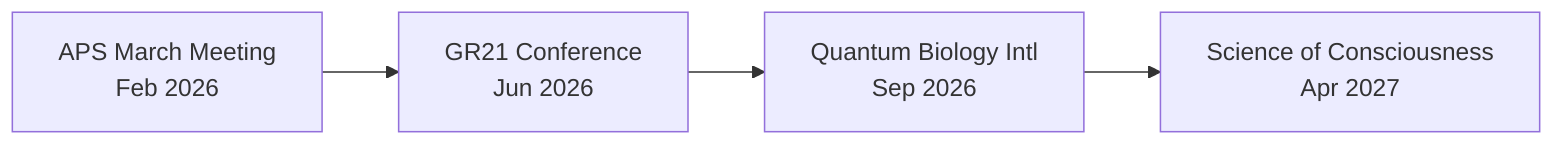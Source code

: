 flowchart LR
    A[APS March Meeting\nFeb 2026] --> B[GR21 Conference\nJun 2026]
    B --> C[Quantum Biology Intl\nSep 2026]
    C --> D[Science of Consciousness\nApr 2027]